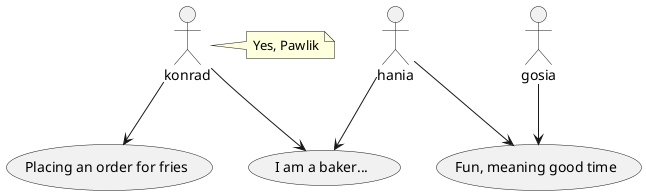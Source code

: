 @startuml usecase_diagram_ver_2.png
actor konrad
actor hania
actor gosia

usecase "Placing an order for fries" as buying
usecase "I am a baker..." as tell_joke
usecase "Fun, meaning good time" as fun_activity

note right of konrad : Yes, Pawlik

konrad --> tell_joke
konrad --> buying
hania --> tell_joke
gosia --> fun_activity
hania --> fun_activity
@enduml
